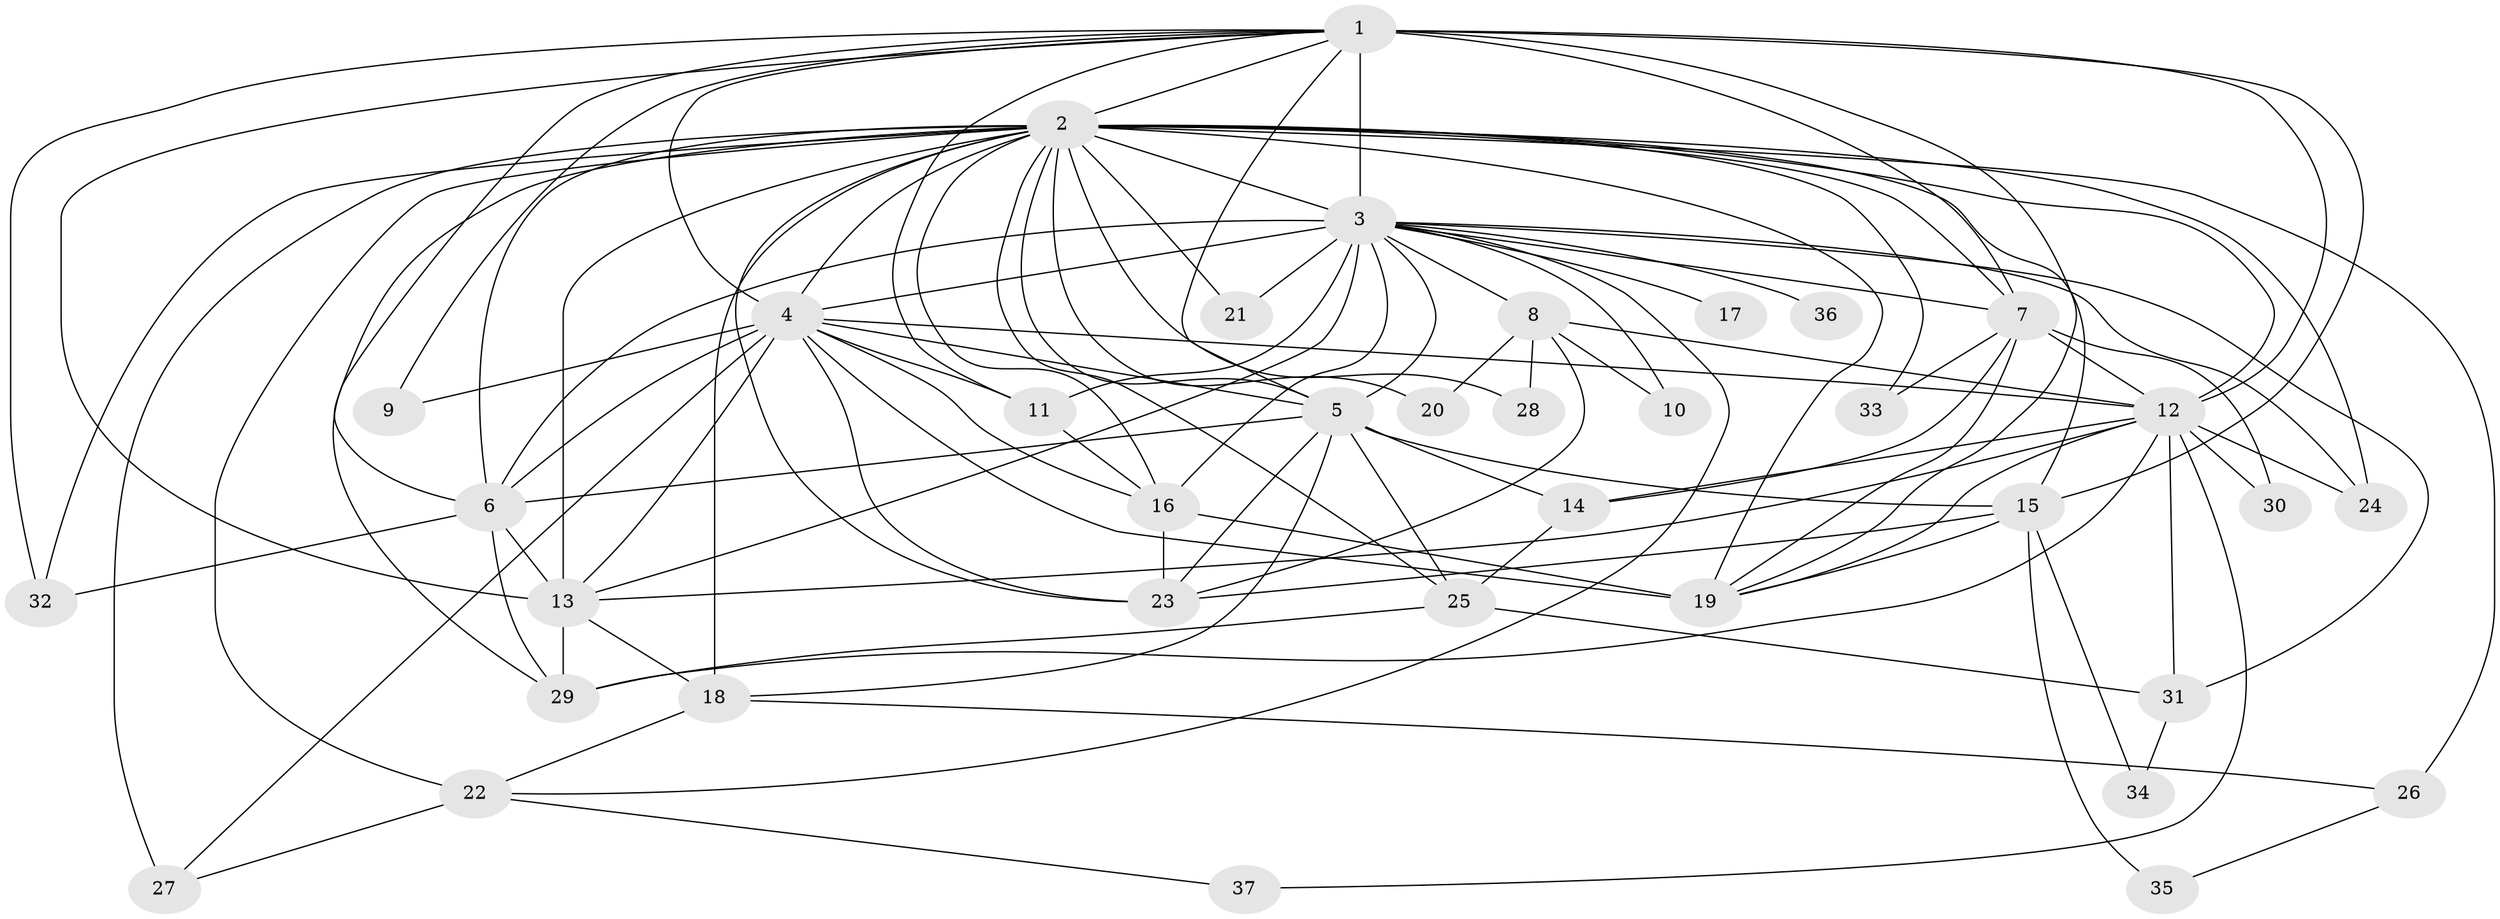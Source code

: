 // original degree distribution, {28: 0.00847457627118644, 32: 0.00847457627118644, 22: 0.01694915254237288, 26: 0.00847457627118644, 21: 0.01694915254237288, 18: 0.00847457627118644, 20: 0.00847457627118644, 14: 0.00847457627118644, 3: 0.17796610169491525, 7: 0.01694915254237288, 4: 0.11016949152542373, 2: 0.5508474576271186, 5: 0.0423728813559322, 6: 0.00847457627118644, 8: 0.00847457627118644}
// Generated by graph-tools (version 1.1) at 2025/49/03/04/25 22:49:17]
// undirected, 37 vertices, 106 edges
graph export_dot {
  node [color=gray90,style=filled];
  1;
  2;
  3;
  4;
  5;
  6;
  7;
  8;
  9;
  10;
  11;
  12;
  13;
  14;
  15;
  16;
  17;
  18;
  19;
  20;
  21;
  22;
  23;
  24;
  25;
  26;
  27;
  28;
  29;
  30;
  31;
  32;
  33;
  34;
  35;
  36;
  37;
  1 -- 2 [weight=8.0];
  1 -- 3 [weight=4.0];
  1 -- 4 [weight=4.0];
  1 -- 5 [weight=2.0];
  1 -- 6 [weight=2.0];
  1 -- 7 [weight=8.0];
  1 -- 9 [weight=1.0];
  1 -- 11 [weight=1.0];
  1 -- 12 [weight=10.0];
  1 -- 13 [weight=1.0];
  1 -- 15 [weight=1.0];
  1 -- 19 [weight=1.0];
  1 -- 32 [weight=1.0];
  2 -- 3 [weight=6.0];
  2 -- 4 [weight=5.0];
  2 -- 5 [weight=3.0];
  2 -- 6 [weight=3.0];
  2 -- 7 [weight=2.0];
  2 -- 12 [weight=5.0];
  2 -- 13 [weight=3.0];
  2 -- 15 [weight=1.0];
  2 -- 16 [weight=3.0];
  2 -- 18 [weight=3.0];
  2 -- 19 [weight=1.0];
  2 -- 20 [weight=1.0];
  2 -- 21 [weight=1.0];
  2 -- 22 [weight=3.0];
  2 -- 23 [weight=2.0];
  2 -- 24 [weight=1.0];
  2 -- 25 [weight=1.0];
  2 -- 26 [weight=2.0];
  2 -- 27 [weight=1.0];
  2 -- 28 [weight=1.0];
  2 -- 29 [weight=1.0];
  2 -- 32 [weight=1.0];
  2 -- 33 [weight=1.0];
  3 -- 4 [weight=4.0];
  3 -- 5 [weight=2.0];
  3 -- 6 [weight=2.0];
  3 -- 7 [weight=2.0];
  3 -- 8 [weight=2.0];
  3 -- 10 [weight=1.0];
  3 -- 11 [weight=1.0];
  3 -- 13 [weight=2.0];
  3 -- 16 [weight=2.0];
  3 -- 17 [weight=1.0];
  3 -- 21 [weight=1.0];
  3 -- 22 [weight=1.0];
  3 -- 24 [weight=1.0];
  3 -- 31 [weight=1.0];
  3 -- 36 [weight=1.0];
  4 -- 5 [weight=2.0];
  4 -- 6 [weight=3.0];
  4 -- 9 [weight=2.0];
  4 -- 11 [weight=1.0];
  4 -- 12 [weight=1.0];
  4 -- 13 [weight=1.0];
  4 -- 16 [weight=5.0];
  4 -- 19 [weight=8.0];
  4 -- 23 [weight=1.0];
  4 -- 27 [weight=1.0];
  5 -- 6 [weight=2.0];
  5 -- 14 [weight=1.0];
  5 -- 15 [weight=1.0];
  5 -- 18 [weight=1.0];
  5 -- 23 [weight=1.0];
  5 -- 25 [weight=3.0];
  6 -- 13 [weight=8.0];
  6 -- 29 [weight=1.0];
  6 -- 32 [weight=1.0];
  7 -- 12 [weight=1.0];
  7 -- 14 [weight=1.0];
  7 -- 19 [weight=1.0];
  7 -- 30 [weight=1.0];
  7 -- 33 [weight=1.0];
  8 -- 10 [weight=1.0];
  8 -- 12 [weight=1.0];
  8 -- 20 [weight=1.0];
  8 -- 23 [weight=1.0];
  8 -- 28 [weight=1.0];
  11 -- 16 [weight=1.0];
  12 -- 13 [weight=2.0];
  12 -- 14 [weight=1.0];
  12 -- 19 [weight=1.0];
  12 -- 24 [weight=1.0];
  12 -- 29 [weight=1.0];
  12 -- 30 [weight=1.0];
  12 -- 31 [weight=1.0];
  12 -- 37 [weight=1.0];
  13 -- 18 [weight=1.0];
  13 -- 29 [weight=1.0];
  14 -- 25 [weight=1.0];
  15 -- 19 [weight=2.0];
  15 -- 23 [weight=1.0];
  15 -- 34 [weight=1.0];
  15 -- 35 [weight=1.0];
  16 -- 19 [weight=1.0];
  16 -- 23 [weight=1.0];
  18 -- 22 [weight=2.0];
  18 -- 26 [weight=1.0];
  22 -- 27 [weight=1.0];
  22 -- 37 [weight=1.0];
  25 -- 29 [weight=1.0];
  25 -- 31 [weight=1.0];
  26 -- 35 [weight=1.0];
  31 -- 34 [weight=1.0];
}
